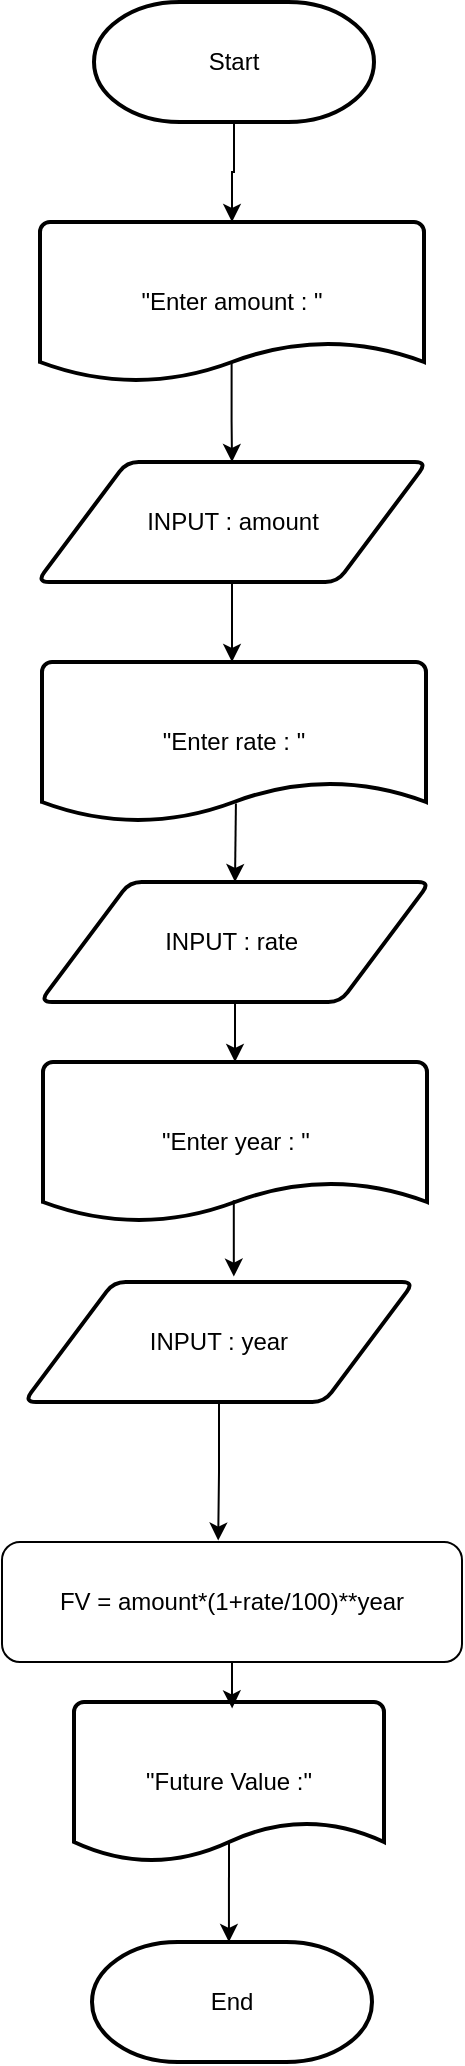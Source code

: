 <mxfile version="28.0.3">
  <diagram name="หน้า-1" id="HLbuw1RBrqAs6YHIYQfq">
    <mxGraphModel dx="1678" dy="928" grid="1" gridSize="10" guides="1" tooltips="1" connect="1" arrows="1" fold="1" page="1" pageScale="1" pageWidth="850" pageHeight="1100" math="0" shadow="0">
      <root>
        <mxCell id="0" />
        <mxCell id="1" parent="0" />
        <mxCell id="eXx4Q-RtnBKRzLkyKdS7-2" value="Start" style="strokeWidth=2;html=1;shape=mxgraph.flowchart.terminator;whiteSpace=wrap;" parent="1" vertex="1">
          <mxGeometry x="355" y="30" width="140" height="60" as="geometry" />
        </mxCell>
        <mxCell id="eXx4Q-RtnBKRzLkyKdS7-12" style="edgeStyle=orthogonalEdgeStyle;rounded=0;orthogonalLoop=1;jettySize=auto;html=1;entryX=0.5;entryY=0;entryDx=0;entryDy=0;exitX=0.499;exitY=0.877;exitDx=0;exitDy=0;exitPerimeter=0;" parent="1" source="eXx4Q-RtnBKRzLkyKdS7-3" target="eXx4Q-RtnBKRzLkyKdS7-5" edge="1">
          <mxGeometry relative="1" as="geometry" />
        </mxCell>
        <mxCell id="eXx4Q-RtnBKRzLkyKdS7-3" value="&quot;Enter amount : &quot;" style="strokeWidth=2;html=1;shape=mxgraph.flowchart.document2;whiteSpace=wrap;size=0.25;" parent="1" vertex="1">
          <mxGeometry x="328" y="140" width="192" height="80" as="geometry" />
        </mxCell>
        <mxCell id="eXx4Q-RtnBKRzLkyKdS7-4" style="edgeStyle=orthogonalEdgeStyle;rounded=0;orthogonalLoop=1;jettySize=auto;html=1;exitX=0.5;exitY=1;exitDx=0;exitDy=0;exitPerimeter=0;entryX=0.5;entryY=0;entryDx=0;entryDy=0;entryPerimeter=0;" parent="1" source="eXx4Q-RtnBKRzLkyKdS7-2" target="eXx4Q-RtnBKRzLkyKdS7-3" edge="1">
          <mxGeometry relative="1" as="geometry" />
        </mxCell>
        <mxCell id="eXx4Q-RtnBKRzLkyKdS7-5" value="INPUT : amount" style="shape=parallelogram;html=1;strokeWidth=2;perimeter=parallelogramPerimeter;whiteSpace=wrap;rounded=1;arcSize=12;size=0.23;" parent="1" vertex="1">
          <mxGeometry x="326.5" y="260" width="195" height="60" as="geometry" />
        </mxCell>
        <mxCell id="eXx4Q-RtnBKRzLkyKdS7-25" value="End" style="strokeWidth=2;html=1;shape=mxgraph.flowchart.terminator;whiteSpace=wrap;" parent="1" vertex="1">
          <mxGeometry x="354" y="1000" width="140" height="60" as="geometry" />
        </mxCell>
        <mxCell id="th5tDfdxi0VgpKTExj7p-22" value="&quot;Future Value :&quot;" style="strokeWidth=2;html=1;shape=mxgraph.flowchart.document2;whiteSpace=wrap;size=0.25;" parent="1" vertex="1">
          <mxGeometry x="345" y="880" width="155" height="80" as="geometry" />
        </mxCell>
        <mxCell id="th5tDfdxi0VgpKTExj7p-23" style="edgeStyle=orthogonalEdgeStyle;rounded=0;orthogonalLoop=1;jettySize=auto;html=1;entryX=0.5;entryY=0;entryDx=0;entryDy=0;entryPerimeter=0;" parent="1" source="eXx4Q-RtnBKRzLkyKdS7-5" edge="1">
          <mxGeometry relative="1" as="geometry">
            <mxPoint x="424" y="360" as="targetPoint" />
          </mxGeometry>
        </mxCell>
        <mxCell id="th5tDfdxi0VgpKTExj7p-27" style="edgeStyle=orthogonalEdgeStyle;rounded=0;orthogonalLoop=1;jettySize=auto;html=1;entryX=0.489;entryY=0;entryDx=0;entryDy=0;entryPerimeter=0;exitX=0.5;exitY=0.875;exitDx=0;exitDy=0;exitPerimeter=0;" parent="1" source="th5tDfdxi0VgpKTExj7p-22" target="eXx4Q-RtnBKRzLkyKdS7-25" edge="1">
          <mxGeometry relative="1" as="geometry" />
        </mxCell>
        <mxCell id="th5tDfdxi0VgpKTExj7p-33" style="edgeStyle=orthogonalEdgeStyle;rounded=0;orthogonalLoop=1;jettySize=auto;html=1;entryX=0.5;entryY=0;entryDx=0;entryDy=0;exitX=0.505;exitY=0.885;exitDx=0;exitDy=0;exitPerimeter=0;" parent="1" source="th5tDfdxi0VgpKTExj7p-28" target="th5tDfdxi0VgpKTExj7p-29" edge="1">
          <mxGeometry relative="1" as="geometry" />
        </mxCell>
        <mxCell id="th5tDfdxi0VgpKTExj7p-28" value="&quot;Enter rate : &quot;" style="strokeWidth=2;html=1;shape=mxgraph.flowchart.document2;whiteSpace=wrap;size=0.25;" parent="1" vertex="1">
          <mxGeometry x="329" y="360" width="192" height="80" as="geometry" />
        </mxCell>
        <mxCell id="th5tDfdxi0VgpKTExj7p-29" value="INPUT : rate&amp;nbsp;" style="shape=parallelogram;html=1;strokeWidth=2;perimeter=parallelogramPerimeter;whiteSpace=wrap;rounded=1;arcSize=12;size=0.23;" parent="1" vertex="1">
          <mxGeometry x="328" y="470" width="195" height="60" as="geometry" />
        </mxCell>
        <mxCell id="th5tDfdxi0VgpKTExj7p-30" value="&quot;Enter year : &quot;" style="strokeWidth=2;html=1;shape=mxgraph.flowchart.document2;whiteSpace=wrap;size=0.25;" parent="1" vertex="1">
          <mxGeometry x="329.5" y="560" width="192" height="80" as="geometry" />
        </mxCell>
        <mxCell id="th5tDfdxi0VgpKTExj7p-32" value="FV = amount*(1+rate/100)**year" style="rounded=1;whiteSpace=wrap;html=1;" parent="1" vertex="1">
          <mxGeometry x="309" y="800" width="230" height="60" as="geometry" />
        </mxCell>
        <mxCell id="th5tDfdxi0VgpKTExj7p-34" style="edgeStyle=orthogonalEdgeStyle;rounded=0;orthogonalLoop=1;jettySize=auto;html=1;entryX=0.5;entryY=0;entryDx=0;entryDy=0;entryPerimeter=0;" parent="1" source="th5tDfdxi0VgpKTExj7p-29" target="th5tDfdxi0VgpKTExj7p-30" edge="1">
          <mxGeometry relative="1" as="geometry" />
        </mxCell>
        <mxCell id="th5tDfdxi0VgpKTExj7p-39" style="edgeStyle=orthogonalEdgeStyle;rounded=0;orthogonalLoop=1;jettySize=auto;html=1;entryX=0.51;entryY=0.04;entryDx=0;entryDy=0;entryPerimeter=0;" parent="1" source="th5tDfdxi0VgpKTExj7p-32" target="th5tDfdxi0VgpKTExj7p-22" edge="1">
          <mxGeometry relative="1" as="geometry" />
        </mxCell>
        <mxCell id="PUBz5mti_EuV__HIAHK4-1" value="INPUT : year" style="shape=parallelogram;html=1;strokeWidth=2;perimeter=parallelogramPerimeter;whiteSpace=wrap;rounded=1;arcSize=12;size=0.23;" vertex="1" parent="1">
          <mxGeometry x="320" y="670" width="195" height="60" as="geometry" />
        </mxCell>
        <mxCell id="PUBz5mti_EuV__HIAHK4-2" style="edgeStyle=orthogonalEdgeStyle;rounded=0;orthogonalLoop=1;jettySize=auto;html=1;entryX=0.538;entryY=-0.045;entryDx=0;entryDy=0;entryPerimeter=0;exitX=0.503;exitY=0.87;exitDx=0;exitDy=0;exitPerimeter=0;" edge="1" parent="1" source="th5tDfdxi0VgpKTExj7p-30" target="PUBz5mti_EuV__HIAHK4-1">
          <mxGeometry relative="1" as="geometry" />
        </mxCell>
        <mxCell id="PUBz5mti_EuV__HIAHK4-3" style="edgeStyle=orthogonalEdgeStyle;rounded=0;orthogonalLoop=1;jettySize=auto;html=1;entryX=0.47;entryY=-0.012;entryDx=0;entryDy=0;entryPerimeter=0;" edge="1" parent="1" source="PUBz5mti_EuV__HIAHK4-1" target="th5tDfdxi0VgpKTExj7p-32">
          <mxGeometry relative="1" as="geometry" />
        </mxCell>
      </root>
    </mxGraphModel>
  </diagram>
</mxfile>

